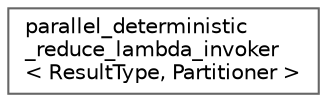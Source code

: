 digraph "类继承关系图"
{
 // LATEX_PDF_SIZE
  bgcolor="transparent";
  edge [fontname=Helvetica,fontsize=10,labelfontname=Helvetica,labelfontsize=10];
  node [fontname=Helvetica,fontsize=10,shape=box,height=0.2,width=0.4];
  rankdir="LR";
  Node0 [id="Node000000",label="parallel_deterministic\l_reduce_lambda_invoker\l\< ResultType, Partitioner \>",height=0.2,width=0.4,color="grey40", fillcolor="white", style="filled",URL="$structparallel__deterministic__reduce__lambda__invoker.html",tooltip=" "];
}
